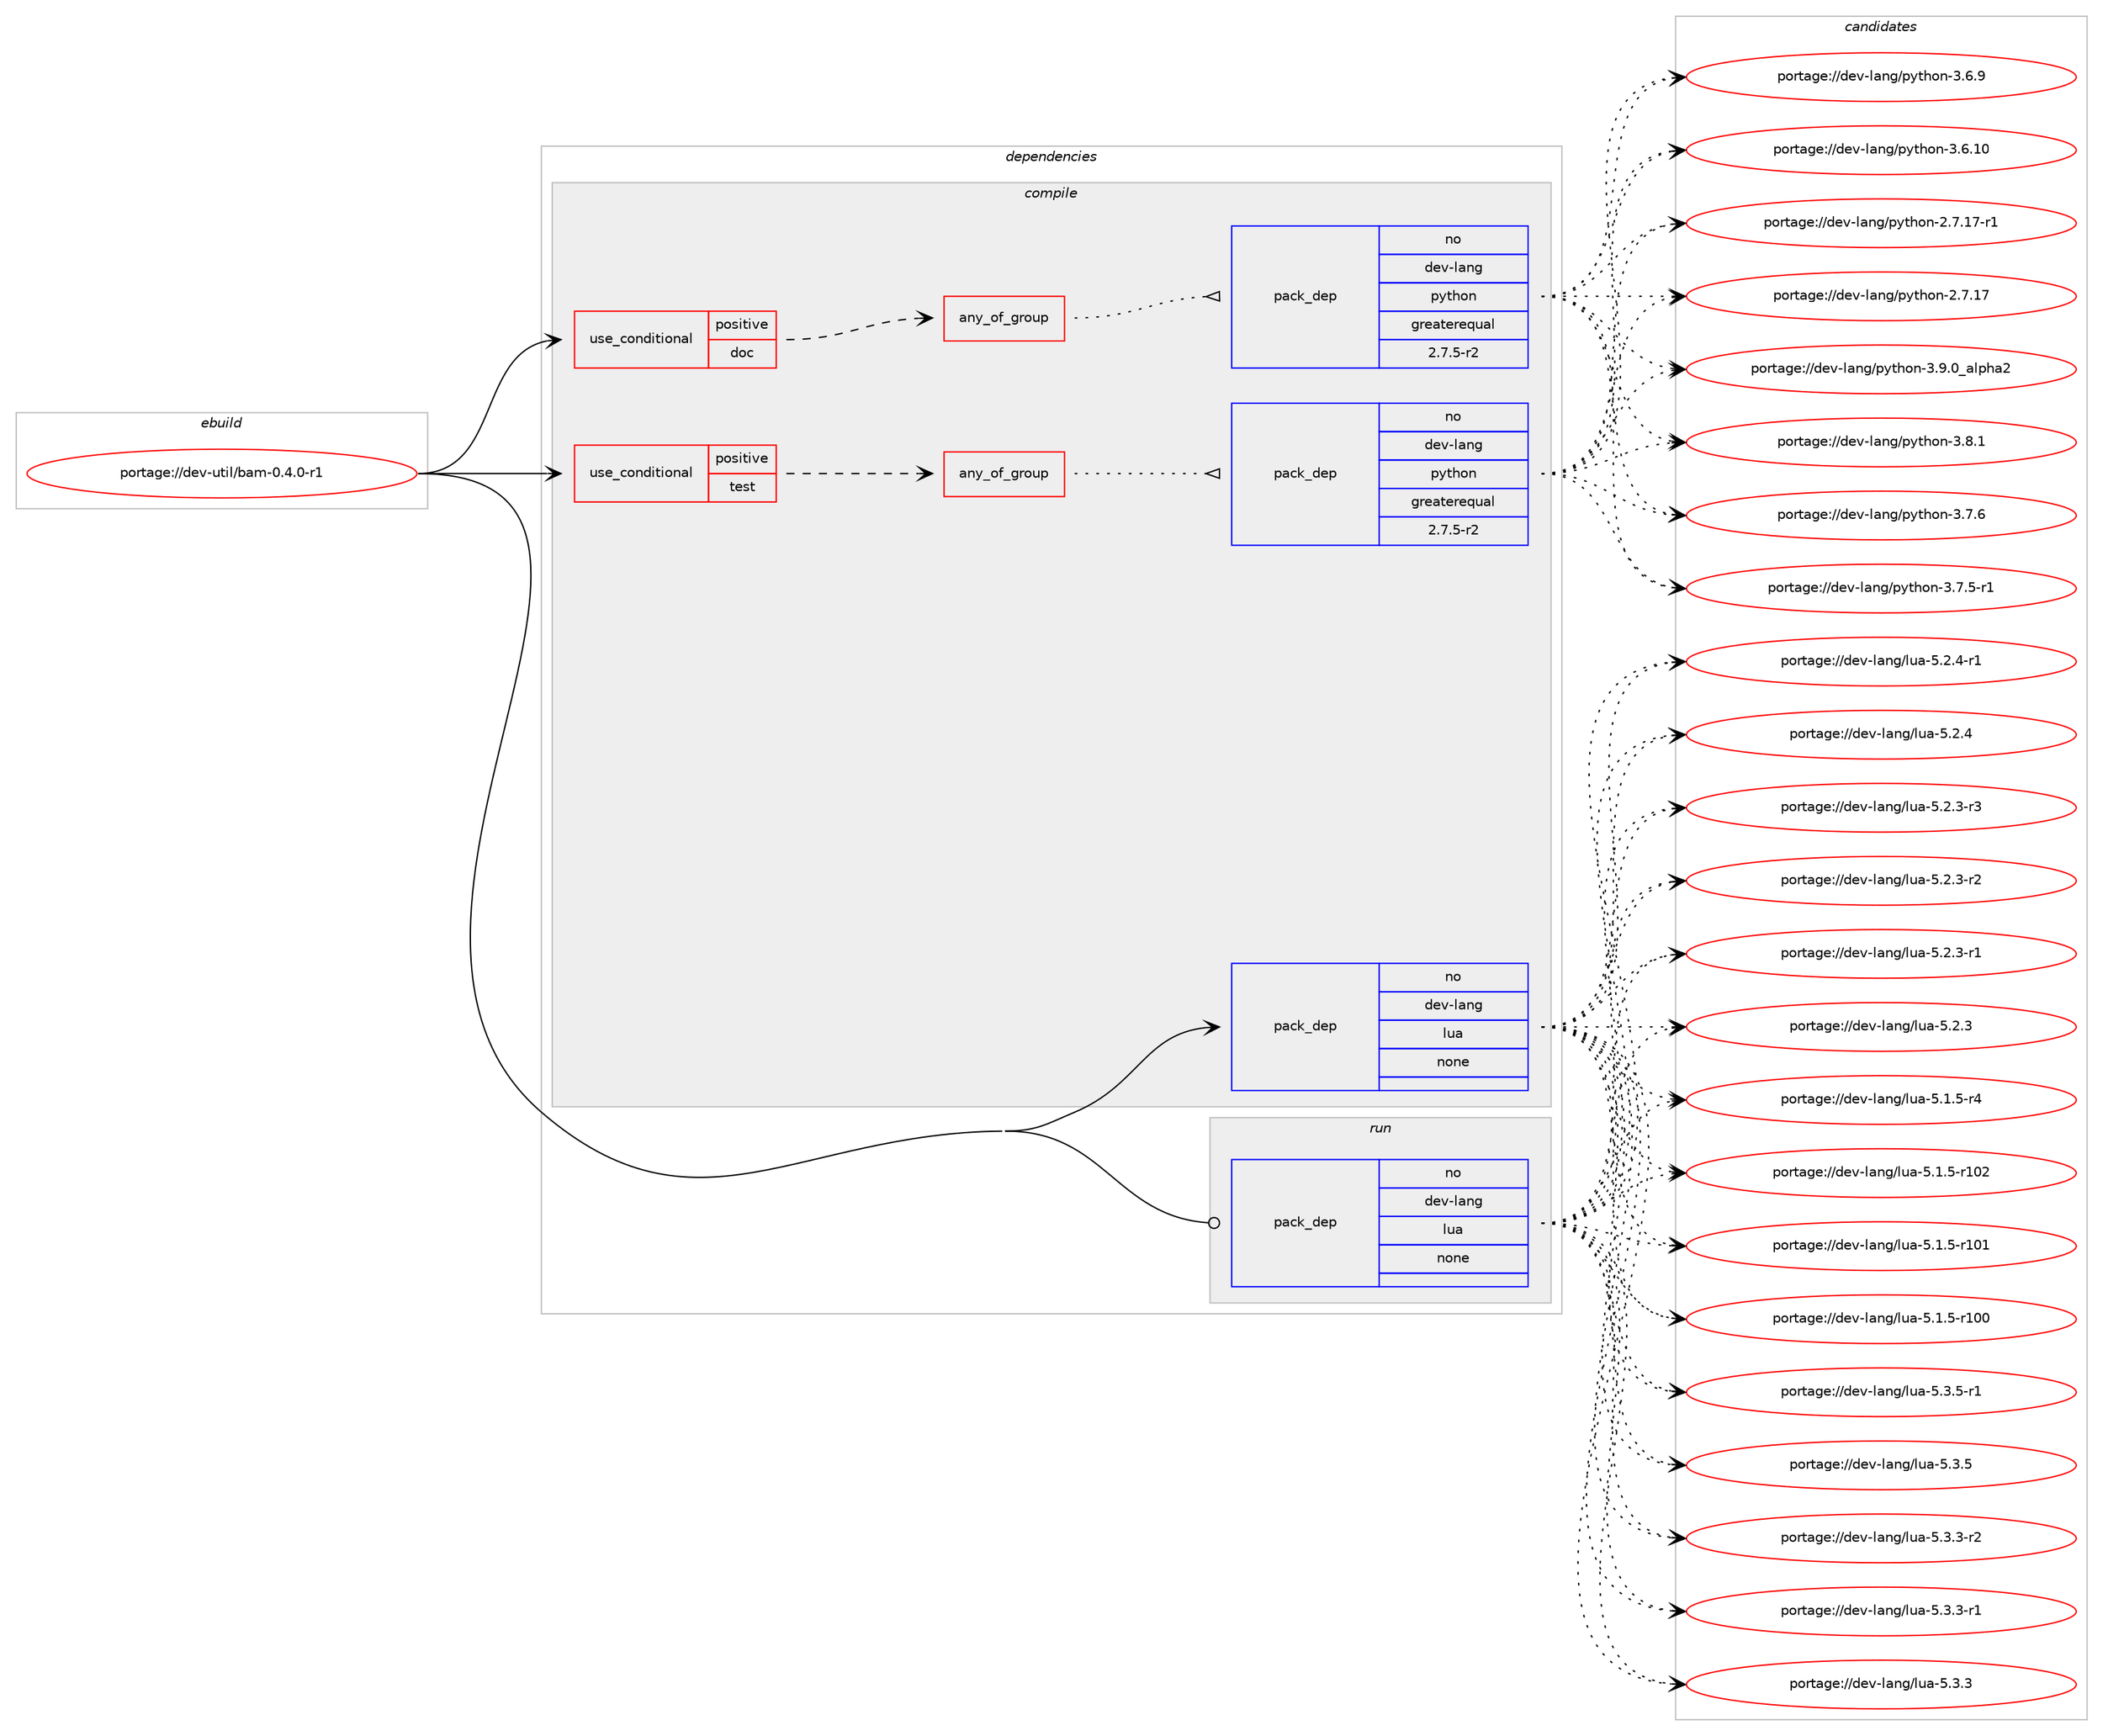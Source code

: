 digraph prolog {

# *************
# Graph options
# *************

newrank=true;
concentrate=true;
compound=true;
graph [rankdir=LR,fontname=Helvetica,fontsize=10,ranksep=1.5];#, ranksep=2.5, nodesep=0.2];
edge  [arrowhead=vee];
node  [fontname=Helvetica,fontsize=10];

# **********
# The ebuild
# **********

subgraph cluster_leftcol {
color=gray;
rank=same;
label=<<i>ebuild</i>>;
id [label="portage://dev-util/bam-0.4.0-r1", color=red, width=4, href="../dev-util/bam-0.4.0-r1.svg"];
}

# ****************
# The dependencies
# ****************

subgraph cluster_midcol {
color=gray;
label=<<i>dependencies</i>>;
subgraph cluster_compile {
fillcolor="#eeeeee";
style=filled;
label=<<i>compile</i>>;
subgraph cond63689 {
dependency306710 [label=<<TABLE BORDER="0" CELLBORDER="1" CELLSPACING="0" CELLPADDING="4"><TR><TD ROWSPAN="3" CELLPADDING="10">use_conditional</TD></TR><TR><TD>positive</TD></TR><TR><TD>doc</TD></TR></TABLE>>, shape=none, color=red];
subgraph any4480 {
dependency306711 [label=<<TABLE BORDER="0" CELLBORDER="1" CELLSPACING="0" CELLPADDING="4"><TR><TD CELLPADDING="10">any_of_group</TD></TR></TABLE>>, shape=none, color=red];subgraph pack238337 {
dependency306712 [label=<<TABLE BORDER="0" CELLBORDER="1" CELLSPACING="0" CELLPADDING="4" WIDTH="220"><TR><TD ROWSPAN="6" CELLPADDING="30">pack_dep</TD></TR><TR><TD WIDTH="110">no</TD></TR><TR><TD>dev-lang</TD></TR><TR><TD>python</TD></TR><TR><TD>greaterequal</TD></TR><TR><TD>2.7.5-r2</TD></TR></TABLE>>, shape=none, color=blue];
}
dependency306711:e -> dependency306712:w [weight=20,style="dotted",arrowhead="oinv"];
}
dependency306710:e -> dependency306711:w [weight=20,style="dashed",arrowhead="vee"];
}
id:e -> dependency306710:w [weight=20,style="solid",arrowhead="vee"];
subgraph cond63690 {
dependency306713 [label=<<TABLE BORDER="0" CELLBORDER="1" CELLSPACING="0" CELLPADDING="4"><TR><TD ROWSPAN="3" CELLPADDING="10">use_conditional</TD></TR><TR><TD>positive</TD></TR><TR><TD>test</TD></TR></TABLE>>, shape=none, color=red];
subgraph any4481 {
dependency306714 [label=<<TABLE BORDER="0" CELLBORDER="1" CELLSPACING="0" CELLPADDING="4"><TR><TD CELLPADDING="10">any_of_group</TD></TR></TABLE>>, shape=none, color=red];subgraph pack238338 {
dependency306715 [label=<<TABLE BORDER="0" CELLBORDER="1" CELLSPACING="0" CELLPADDING="4" WIDTH="220"><TR><TD ROWSPAN="6" CELLPADDING="30">pack_dep</TD></TR><TR><TD WIDTH="110">no</TD></TR><TR><TD>dev-lang</TD></TR><TR><TD>python</TD></TR><TR><TD>greaterequal</TD></TR><TR><TD>2.7.5-r2</TD></TR></TABLE>>, shape=none, color=blue];
}
dependency306714:e -> dependency306715:w [weight=20,style="dotted",arrowhead="oinv"];
}
dependency306713:e -> dependency306714:w [weight=20,style="dashed",arrowhead="vee"];
}
id:e -> dependency306713:w [weight=20,style="solid",arrowhead="vee"];
subgraph pack238339 {
dependency306716 [label=<<TABLE BORDER="0" CELLBORDER="1" CELLSPACING="0" CELLPADDING="4" WIDTH="220"><TR><TD ROWSPAN="6" CELLPADDING="30">pack_dep</TD></TR><TR><TD WIDTH="110">no</TD></TR><TR><TD>dev-lang</TD></TR><TR><TD>lua</TD></TR><TR><TD>none</TD></TR><TR><TD></TD></TR></TABLE>>, shape=none, color=blue];
}
id:e -> dependency306716:w [weight=20,style="solid",arrowhead="vee"];
}
subgraph cluster_compileandrun {
fillcolor="#eeeeee";
style=filled;
label=<<i>compile and run</i>>;
}
subgraph cluster_run {
fillcolor="#eeeeee";
style=filled;
label=<<i>run</i>>;
subgraph pack238340 {
dependency306717 [label=<<TABLE BORDER="0" CELLBORDER="1" CELLSPACING="0" CELLPADDING="4" WIDTH="220"><TR><TD ROWSPAN="6" CELLPADDING="30">pack_dep</TD></TR><TR><TD WIDTH="110">no</TD></TR><TR><TD>dev-lang</TD></TR><TR><TD>lua</TD></TR><TR><TD>none</TD></TR><TR><TD></TD></TR></TABLE>>, shape=none, color=blue];
}
id:e -> dependency306717:w [weight=20,style="solid",arrowhead="odot"];
}
}

# **************
# The candidates
# **************

subgraph cluster_choices {
rank=same;
color=gray;
label=<<i>candidates</i>>;

subgraph choice238337 {
color=black;
nodesep=1;
choice10010111845108971101034711212111610411111045514657464895971081121049750 [label="portage://dev-lang/python-3.9.0_alpha2", color=red, width=4,href="../dev-lang/python-3.9.0_alpha2.svg"];
choice100101118451089711010347112121116104111110455146564649 [label="portage://dev-lang/python-3.8.1", color=red, width=4,href="../dev-lang/python-3.8.1.svg"];
choice100101118451089711010347112121116104111110455146554654 [label="portage://dev-lang/python-3.7.6", color=red, width=4,href="../dev-lang/python-3.7.6.svg"];
choice1001011184510897110103471121211161041111104551465546534511449 [label="portage://dev-lang/python-3.7.5-r1", color=red, width=4,href="../dev-lang/python-3.7.5-r1.svg"];
choice100101118451089711010347112121116104111110455146544657 [label="portage://dev-lang/python-3.6.9", color=red, width=4,href="../dev-lang/python-3.6.9.svg"];
choice10010111845108971101034711212111610411111045514654464948 [label="portage://dev-lang/python-3.6.10", color=red, width=4,href="../dev-lang/python-3.6.10.svg"];
choice100101118451089711010347112121116104111110455046554649554511449 [label="portage://dev-lang/python-2.7.17-r1", color=red, width=4,href="../dev-lang/python-2.7.17-r1.svg"];
choice10010111845108971101034711212111610411111045504655464955 [label="portage://dev-lang/python-2.7.17", color=red, width=4,href="../dev-lang/python-2.7.17.svg"];
dependency306712:e -> choice10010111845108971101034711212111610411111045514657464895971081121049750:w [style=dotted,weight="100"];
dependency306712:e -> choice100101118451089711010347112121116104111110455146564649:w [style=dotted,weight="100"];
dependency306712:e -> choice100101118451089711010347112121116104111110455146554654:w [style=dotted,weight="100"];
dependency306712:e -> choice1001011184510897110103471121211161041111104551465546534511449:w [style=dotted,weight="100"];
dependency306712:e -> choice100101118451089711010347112121116104111110455146544657:w [style=dotted,weight="100"];
dependency306712:e -> choice10010111845108971101034711212111610411111045514654464948:w [style=dotted,weight="100"];
dependency306712:e -> choice100101118451089711010347112121116104111110455046554649554511449:w [style=dotted,weight="100"];
dependency306712:e -> choice10010111845108971101034711212111610411111045504655464955:w [style=dotted,weight="100"];
}
subgraph choice238338 {
color=black;
nodesep=1;
choice10010111845108971101034711212111610411111045514657464895971081121049750 [label="portage://dev-lang/python-3.9.0_alpha2", color=red, width=4,href="../dev-lang/python-3.9.0_alpha2.svg"];
choice100101118451089711010347112121116104111110455146564649 [label="portage://dev-lang/python-3.8.1", color=red, width=4,href="../dev-lang/python-3.8.1.svg"];
choice100101118451089711010347112121116104111110455146554654 [label="portage://dev-lang/python-3.7.6", color=red, width=4,href="../dev-lang/python-3.7.6.svg"];
choice1001011184510897110103471121211161041111104551465546534511449 [label="portage://dev-lang/python-3.7.5-r1", color=red, width=4,href="../dev-lang/python-3.7.5-r1.svg"];
choice100101118451089711010347112121116104111110455146544657 [label="portage://dev-lang/python-3.6.9", color=red, width=4,href="../dev-lang/python-3.6.9.svg"];
choice10010111845108971101034711212111610411111045514654464948 [label="portage://dev-lang/python-3.6.10", color=red, width=4,href="../dev-lang/python-3.6.10.svg"];
choice100101118451089711010347112121116104111110455046554649554511449 [label="portage://dev-lang/python-2.7.17-r1", color=red, width=4,href="../dev-lang/python-2.7.17-r1.svg"];
choice10010111845108971101034711212111610411111045504655464955 [label="portage://dev-lang/python-2.7.17", color=red, width=4,href="../dev-lang/python-2.7.17.svg"];
dependency306715:e -> choice10010111845108971101034711212111610411111045514657464895971081121049750:w [style=dotted,weight="100"];
dependency306715:e -> choice100101118451089711010347112121116104111110455146564649:w [style=dotted,weight="100"];
dependency306715:e -> choice100101118451089711010347112121116104111110455146554654:w [style=dotted,weight="100"];
dependency306715:e -> choice1001011184510897110103471121211161041111104551465546534511449:w [style=dotted,weight="100"];
dependency306715:e -> choice100101118451089711010347112121116104111110455146544657:w [style=dotted,weight="100"];
dependency306715:e -> choice10010111845108971101034711212111610411111045514654464948:w [style=dotted,weight="100"];
dependency306715:e -> choice100101118451089711010347112121116104111110455046554649554511449:w [style=dotted,weight="100"];
dependency306715:e -> choice10010111845108971101034711212111610411111045504655464955:w [style=dotted,weight="100"];
}
subgraph choice238339 {
color=black;
nodesep=1;
choice100101118451089711010347108117974553465146534511449 [label="portage://dev-lang/lua-5.3.5-r1", color=red, width=4,href="../dev-lang/lua-5.3.5-r1.svg"];
choice10010111845108971101034710811797455346514653 [label="portage://dev-lang/lua-5.3.5", color=red, width=4,href="../dev-lang/lua-5.3.5.svg"];
choice100101118451089711010347108117974553465146514511450 [label="portage://dev-lang/lua-5.3.3-r2", color=red, width=4,href="../dev-lang/lua-5.3.3-r2.svg"];
choice100101118451089711010347108117974553465146514511449 [label="portage://dev-lang/lua-5.3.3-r1", color=red, width=4,href="../dev-lang/lua-5.3.3-r1.svg"];
choice10010111845108971101034710811797455346514651 [label="portage://dev-lang/lua-5.3.3", color=red, width=4,href="../dev-lang/lua-5.3.3.svg"];
choice100101118451089711010347108117974553465046524511449 [label="portage://dev-lang/lua-5.2.4-r1", color=red, width=4,href="../dev-lang/lua-5.2.4-r1.svg"];
choice10010111845108971101034710811797455346504652 [label="portage://dev-lang/lua-5.2.4", color=red, width=4,href="../dev-lang/lua-5.2.4.svg"];
choice100101118451089711010347108117974553465046514511451 [label="portage://dev-lang/lua-5.2.3-r3", color=red, width=4,href="../dev-lang/lua-5.2.3-r3.svg"];
choice100101118451089711010347108117974553465046514511450 [label="portage://dev-lang/lua-5.2.3-r2", color=red, width=4,href="../dev-lang/lua-5.2.3-r2.svg"];
choice100101118451089711010347108117974553465046514511449 [label="portage://dev-lang/lua-5.2.3-r1", color=red, width=4,href="../dev-lang/lua-5.2.3-r1.svg"];
choice10010111845108971101034710811797455346504651 [label="portage://dev-lang/lua-5.2.3", color=red, width=4,href="../dev-lang/lua-5.2.3.svg"];
choice100101118451089711010347108117974553464946534511452 [label="portage://dev-lang/lua-5.1.5-r4", color=red, width=4,href="../dev-lang/lua-5.1.5-r4.svg"];
choice1001011184510897110103471081179745534649465345114494850 [label="portage://dev-lang/lua-5.1.5-r102", color=red, width=4,href="../dev-lang/lua-5.1.5-r102.svg"];
choice1001011184510897110103471081179745534649465345114494849 [label="portage://dev-lang/lua-5.1.5-r101", color=red, width=4,href="../dev-lang/lua-5.1.5-r101.svg"];
choice1001011184510897110103471081179745534649465345114494848 [label="portage://dev-lang/lua-5.1.5-r100", color=red, width=4,href="../dev-lang/lua-5.1.5-r100.svg"];
dependency306716:e -> choice100101118451089711010347108117974553465146534511449:w [style=dotted,weight="100"];
dependency306716:e -> choice10010111845108971101034710811797455346514653:w [style=dotted,weight="100"];
dependency306716:e -> choice100101118451089711010347108117974553465146514511450:w [style=dotted,weight="100"];
dependency306716:e -> choice100101118451089711010347108117974553465146514511449:w [style=dotted,weight="100"];
dependency306716:e -> choice10010111845108971101034710811797455346514651:w [style=dotted,weight="100"];
dependency306716:e -> choice100101118451089711010347108117974553465046524511449:w [style=dotted,weight="100"];
dependency306716:e -> choice10010111845108971101034710811797455346504652:w [style=dotted,weight="100"];
dependency306716:e -> choice100101118451089711010347108117974553465046514511451:w [style=dotted,weight="100"];
dependency306716:e -> choice100101118451089711010347108117974553465046514511450:w [style=dotted,weight="100"];
dependency306716:e -> choice100101118451089711010347108117974553465046514511449:w [style=dotted,weight="100"];
dependency306716:e -> choice10010111845108971101034710811797455346504651:w [style=dotted,weight="100"];
dependency306716:e -> choice100101118451089711010347108117974553464946534511452:w [style=dotted,weight="100"];
dependency306716:e -> choice1001011184510897110103471081179745534649465345114494850:w [style=dotted,weight="100"];
dependency306716:e -> choice1001011184510897110103471081179745534649465345114494849:w [style=dotted,weight="100"];
dependency306716:e -> choice1001011184510897110103471081179745534649465345114494848:w [style=dotted,weight="100"];
}
subgraph choice238340 {
color=black;
nodesep=1;
choice100101118451089711010347108117974553465146534511449 [label="portage://dev-lang/lua-5.3.5-r1", color=red, width=4,href="../dev-lang/lua-5.3.5-r1.svg"];
choice10010111845108971101034710811797455346514653 [label="portage://dev-lang/lua-5.3.5", color=red, width=4,href="../dev-lang/lua-5.3.5.svg"];
choice100101118451089711010347108117974553465146514511450 [label="portage://dev-lang/lua-5.3.3-r2", color=red, width=4,href="../dev-lang/lua-5.3.3-r2.svg"];
choice100101118451089711010347108117974553465146514511449 [label="portage://dev-lang/lua-5.3.3-r1", color=red, width=4,href="../dev-lang/lua-5.3.3-r1.svg"];
choice10010111845108971101034710811797455346514651 [label="portage://dev-lang/lua-5.3.3", color=red, width=4,href="../dev-lang/lua-5.3.3.svg"];
choice100101118451089711010347108117974553465046524511449 [label="portage://dev-lang/lua-5.2.4-r1", color=red, width=4,href="../dev-lang/lua-5.2.4-r1.svg"];
choice10010111845108971101034710811797455346504652 [label="portage://dev-lang/lua-5.2.4", color=red, width=4,href="../dev-lang/lua-5.2.4.svg"];
choice100101118451089711010347108117974553465046514511451 [label="portage://dev-lang/lua-5.2.3-r3", color=red, width=4,href="../dev-lang/lua-5.2.3-r3.svg"];
choice100101118451089711010347108117974553465046514511450 [label="portage://dev-lang/lua-5.2.3-r2", color=red, width=4,href="../dev-lang/lua-5.2.3-r2.svg"];
choice100101118451089711010347108117974553465046514511449 [label="portage://dev-lang/lua-5.2.3-r1", color=red, width=4,href="../dev-lang/lua-5.2.3-r1.svg"];
choice10010111845108971101034710811797455346504651 [label="portage://dev-lang/lua-5.2.3", color=red, width=4,href="../dev-lang/lua-5.2.3.svg"];
choice100101118451089711010347108117974553464946534511452 [label="portage://dev-lang/lua-5.1.5-r4", color=red, width=4,href="../dev-lang/lua-5.1.5-r4.svg"];
choice1001011184510897110103471081179745534649465345114494850 [label="portage://dev-lang/lua-5.1.5-r102", color=red, width=4,href="../dev-lang/lua-5.1.5-r102.svg"];
choice1001011184510897110103471081179745534649465345114494849 [label="portage://dev-lang/lua-5.1.5-r101", color=red, width=4,href="../dev-lang/lua-5.1.5-r101.svg"];
choice1001011184510897110103471081179745534649465345114494848 [label="portage://dev-lang/lua-5.1.5-r100", color=red, width=4,href="../dev-lang/lua-5.1.5-r100.svg"];
dependency306717:e -> choice100101118451089711010347108117974553465146534511449:w [style=dotted,weight="100"];
dependency306717:e -> choice10010111845108971101034710811797455346514653:w [style=dotted,weight="100"];
dependency306717:e -> choice100101118451089711010347108117974553465146514511450:w [style=dotted,weight="100"];
dependency306717:e -> choice100101118451089711010347108117974553465146514511449:w [style=dotted,weight="100"];
dependency306717:e -> choice10010111845108971101034710811797455346514651:w [style=dotted,weight="100"];
dependency306717:e -> choice100101118451089711010347108117974553465046524511449:w [style=dotted,weight="100"];
dependency306717:e -> choice10010111845108971101034710811797455346504652:w [style=dotted,weight="100"];
dependency306717:e -> choice100101118451089711010347108117974553465046514511451:w [style=dotted,weight="100"];
dependency306717:e -> choice100101118451089711010347108117974553465046514511450:w [style=dotted,weight="100"];
dependency306717:e -> choice100101118451089711010347108117974553465046514511449:w [style=dotted,weight="100"];
dependency306717:e -> choice10010111845108971101034710811797455346504651:w [style=dotted,weight="100"];
dependency306717:e -> choice100101118451089711010347108117974553464946534511452:w [style=dotted,weight="100"];
dependency306717:e -> choice1001011184510897110103471081179745534649465345114494850:w [style=dotted,weight="100"];
dependency306717:e -> choice1001011184510897110103471081179745534649465345114494849:w [style=dotted,weight="100"];
dependency306717:e -> choice1001011184510897110103471081179745534649465345114494848:w [style=dotted,weight="100"];
}
}

}
